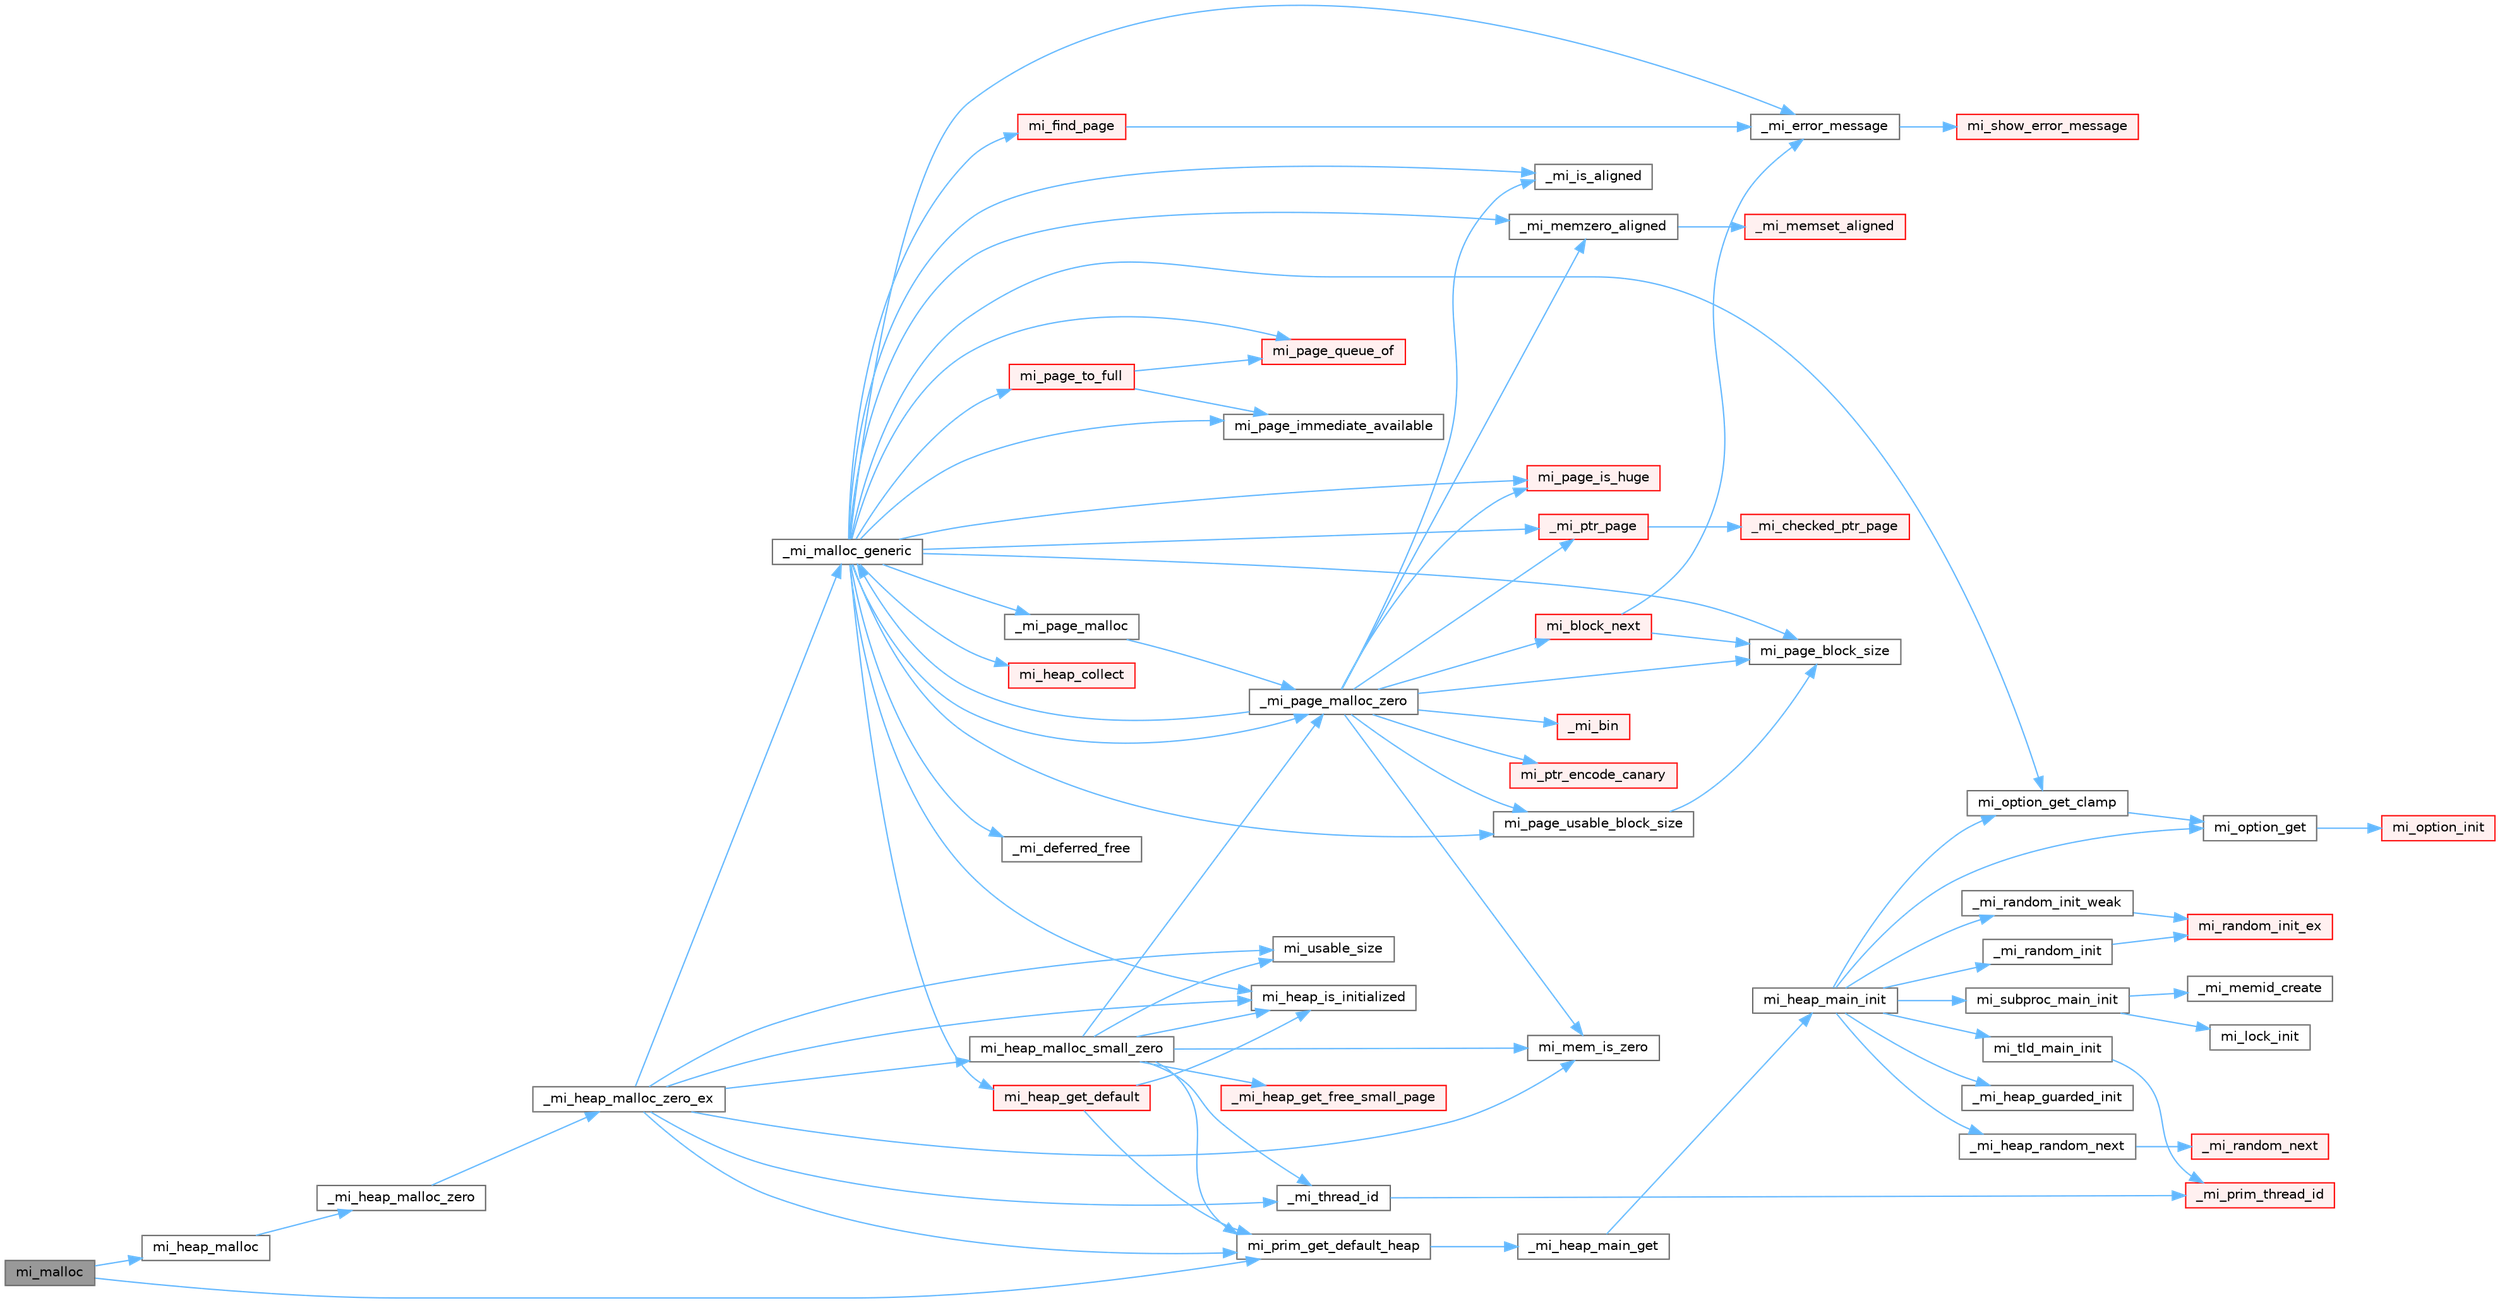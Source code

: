 digraph "mi_malloc"
{
 // LATEX_PDF_SIZE
  bgcolor="transparent";
  edge [fontname=Helvetica,fontsize=10,labelfontname=Helvetica,labelfontsize=10];
  node [fontname=Helvetica,fontsize=10,shape=box,height=0.2,width=0.4];
  rankdir="LR";
  Node1 [id="Node000001",label="mi_malloc",height=0.2,width=0.4,color="gray40", fillcolor="grey60", style="filled", fontcolor="black",tooltip=" "];
  Node1 -> Node2 [id="edge1_Node000001_Node000002",color="steelblue1",style="solid",tooltip=" "];
  Node2 [id="Node000002",label="mi_heap_malloc",height=0.2,width=0.4,color="grey40", fillcolor="white", style="filled",URL="$group__heap.html#gab374e206c7034e0d899fb934e4f4a863",tooltip=" "];
  Node2 -> Node3 [id="edge2_Node000002_Node000003",color="steelblue1",style="solid",tooltip=" "];
  Node3 [id="Node000003",label="_mi_heap_malloc_zero",height=0.2,width=0.4,color="grey40", fillcolor="white", style="filled",URL="$alloc_8c.html#a4f6dd9bc8d4e47e98566ee77883d703e",tooltip=" "];
  Node3 -> Node4 [id="edge3_Node000003_Node000004",color="steelblue1",style="solid",tooltip=" "];
  Node4 [id="Node000004",label="_mi_heap_malloc_zero_ex",height=0.2,width=0.4,color="grey40", fillcolor="white", style="filled",URL="$alloc_8c.html#a834d11c48c89145e6844b786afa5b7f1",tooltip=" "];
  Node4 -> Node5 [id="edge4_Node000004_Node000005",color="steelblue1",style="solid",tooltip=" "];
  Node5 [id="Node000005",label="_mi_malloc_generic",height=0.2,width=0.4,color="grey40", fillcolor="white", style="filled",URL="$page_8c.html#adcb79462f17b2e37218412f941269aa7",tooltip=" "];
  Node5 -> Node6 [id="edge5_Node000005_Node000006",color="steelblue1",style="solid",tooltip=" "];
  Node6 [id="Node000006",label="_mi_deferred_free",height=0.2,width=0.4,color="grey40", fillcolor="white", style="filled",URL="$_e_a_s_t_l_2packages_2mimalloc_2include_2mimalloc_2internal_8h.html#aede81c520000cbb08ad669e096c94d51",tooltip=" "];
  Node5 -> Node7 [id="edge6_Node000005_Node000007",color="steelblue1",style="solid",tooltip=" "];
  Node7 [id="Node000007",label="_mi_error_message",height=0.2,width=0.4,color="grey40", fillcolor="white", style="filled",URL="$options_8c.html#a2bebc073bcaac71658e57bb260c2e426",tooltip=" "];
  Node7 -> Node8 [id="edge7_Node000007_Node000008",color="steelblue1",style="solid",tooltip=" "];
  Node8 [id="Node000008",label="mi_show_error_message",height=0.2,width=0.4,color="red", fillcolor="#FFF0F0", style="filled",URL="$options_8c.html#a025f32c63014753e87fd7a579d2bb8aa",tooltip=" "];
  Node5 -> Node44 [id="edge8_Node000005_Node000044",color="steelblue1",style="solid",tooltip=" "];
  Node44 [id="Node000044",label="_mi_is_aligned",height=0.2,width=0.4,color="grey40", fillcolor="white", style="filled",URL="$_e_a_s_t_l_2packages_2mimalloc_2include_2mimalloc_2internal_8h.html#ad446ae4d82cbdbd78dfbe46fa2330555",tooltip=" "];
  Node5 -> Node45 [id="edge9_Node000005_Node000045",color="steelblue1",style="solid",tooltip=" "];
  Node45 [id="Node000045",label="_mi_memzero_aligned",height=0.2,width=0.4,color="grey40", fillcolor="white", style="filled",URL="$_e_a_s_t_l_2packages_2mimalloc_2include_2mimalloc_2internal_8h.html#aa1d3beee9d492fc175ac2584e50fd8ea",tooltip=" "];
  Node45 -> Node46 [id="edge10_Node000045_Node000046",color="steelblue1",style="solid",tooltip=" "];
  Node46 [id="Node000046",label="_mi_memset_aligned",height=0.2,width=0.4,color="red", fillcolor="#FFF0F0", style="filled",URL="$_e_a_s_t_l_2packages_2mimalloc_2include_2mimalloc_2internal_8h.html#a770dbf90c89e7e7761f2f99c0fc28115",tooltip=" "];
  Node5 -> Node48 [id="edge11_Node000005_Node000048",color="steelblue1",style="solid",tooltip=" "];
  Node48 [id="Node000048",label="_mi_page_malloc",height=0.2,width=0.4,color="grey40", fillcolor="white", style="filled",URL="$alloc_8c.html#a97c32575c2b27f4dc75af2429c45819d",tooltip=" "];
  Node48 -> Node49 [id="edge12_Node000048_Node000049",color="steelblue1",style="solid",tooltip=" "];
  Node49 [id="Node000049",label="_mi_page_malloc_zero",height=0.2,width=0.4,color="grey40", fillcolor="white", style="filled",URL="$alloc_8c.html#afd278f60e743bee5d9df559422f3455b",tooltip=" "];
  Node49 -> Node50 [id="edge13_Node000049_Node000050",color="steelblue1",style="solid",tooltip=" "];
  Node50 [id="Node000050",label="_mi_bin",height=0.2,width=0.4,color="red", fillcolor="#FFF0F0", style="filled",URL="$page-queue_8c.html#a0d92abe27db4a21968468b2fe73473d6",tooltip=" "];
  Node49 -> Node44 [id="edge14_Node000049_Node000044",color="steelblue1",style="solid",tooltip=" "];
  Node49 -> Node5 [id="edge15_Node000049_Node000005",color="steelblue1",style="solid",tooltip=" "];
  Node49 -> Node45 [id="edge16_Node000049_Node000045",color="steelblue1",style="solid",tooltip=" "];
  Node49 -> Node56 [id="edge17_Node000049_Node000056",color="steelblue1",style="solid",tooltip=" "];
  Node56 [id="Node000056",label="_mi_ptr_page",height=0.2,width=0.4,color="red", fillcolor="#FFF0F0", style="filled",URL="$_e_a_s_t_l_2packages_2mimalloc_2include_2mimalloc_2internal_8h.html#acd84a462a2045538d19ecc56e6cc29f6",tooltip=" "];
  Node56 -> Node57 [id="edge18_Node000056_Node000057",color="steelblue1",style="solid",tooltip=" "];
  Node57 [id="Node000057",label="_mi_checked_ptr_page",height=0.2,width=0.4,color="red", fillcolor="#FFF0F0", style="filled",URL="$_e_a_s_t_l_2packages_2mimalloc_2include_2mimalloc_2internal_8h.html#aae1cb48b790d504329cb8031a6a716ef",tooltip=" "];
  Node49 -> Node63 [id="edge19_Node000049_Node000063",color="steelblue1",style="solid",tooltip=" "];
  Node63 [id="Node000063",label="mi_block_next",height=0.2,width=0.4,color="red", fillcolor="#FFF0F0", style="filled",URL="$_e_a_s_t_l_2packages_2mimalloc_2include_2mimalloc_2internal_8h.html#aaa5daf3a8b3db89666b6861cbb1e2f96",tooltip=" "];
  Node63 -> Node7 [id="edge20_Node000063_Node000007",color="steelblue1",style="solid",tooltip=" "];
  Node63 -> Node71 [id="edge21_Node000063_Node000071",color="steelblue1",style="solid",tooltip=" "];
  Node71 [id="Node000071",label="mi_page_block_size",height=0.2,width=0.4,color="grey40", fillcolor="white", style="filled",URL="$_e_a_s_t_l_2packages_2mimalloc_2include_2mimalloc_2internal_8h.html#a6134893990c1f09da2b40092ceecc780",tooltip=" "];
  Node49 -> Node73 [id="edge22_Node000049_Node000073",color="steelblue1",style="solid",tooltip=" "];
  Node73 [id="Node000073",label="mi_mem_is_zero",height=0.2,width=0.4,color="grey40", fillcolor="white", style="filled",URL="$_e_a_s_t_l_2packages_2mimalloc_2include_2mimalloc_2internal_8h.html#a8391ae55dd6885bd38593f740fd349a4",tooltip=" "];
  Node49 -> Node71 [id="edge23_Node000049_Node000071",color="steelblue1",style="solid",tooltip=" "];
  Node49 -> Node74 [id="edge24_Node000049_Node000074",color="steelblue1",style="solid",tooltip=" "];
  Node74 [id="Node000074",label="mi_page_is_huge",height=0.2,width=0.4,color="red", fillcolor="#FFF0F0", style="filled",URL="$_e_a_s_t_l_2packages_2mimalloc_2include_2mimalloc_2internal_8h.html#aebe1b18846bd3fc16de5b52cd2250bec",tooltip=" "];
  Node49 -> Node77 [id="edge25_Node000049_Node000077",color="steelblue1",style="solid",tooltip=" "];
  Node77 [id="Node000077",label="mi_page_usable_block_size",height=0.2,width=0.4,color="grey40", fillcolor="white", style="filled",URL="$_e_a_s_t_l_2packages_2mimalloc_2include_2mimalloc_2internal_8h.html#a432abca03d059a7d40d8d39617afc8f7",tooltip=" "];
  Node77 -> Node71 [id="edge26_Node000077_Node000071",color="steelblue1",style="solid",tooltip=" "];
  Node49 -> Node78 [id="edge27_Node000049_Node000078",color="steelblue1",style="solid",tooltip=" "];
  Node78 [id="Node000078",label="mi_ptr_encode_canary",height=0.2,width=0.4,color="red", fillcolor="#FFF0F0", style="filled",URL="$_e_a_s_t_l_2packages_2mimalloc_2include_2mimalloc_2internal_8h.html#afc7cd0f28b20eddef19b40acd724a1cf",tooltip=" "];
  Node5 -> Node49 [id="edge28_Node000005_Node000049",color="steelblue1",style="solid",tooltip=" "];
  Node5 -> Node56 [id="edge29_Node000005_Node000056",color="steelblue1",style="solid",tooltip=" "];
  Node5 -> Node81 [id="edge30_Node000005_Node000081",color="steelblue1",style="solid",tooltip=" "];
  Node81 [id="Node000081",label="mi_find_page",height=0.2,width=0.4,color="red", fillcolor="#FFF0F0", style="filled",URL="$page_8c.html#aeaa06e36da1cb82dbf0f99e7742ecff8",tooltip=" "];
  Node81 -> Node7 [id="edge31_Node000081_Node000007",color="steelblue1",style="solid",tooltip=" "];
  Node5 -> Node393 [id="edge32_Node000005_Node000393",color="steelblue1",style="solid",tooltip=" "];
  Node393 [id="Node000393",label="mi_heap_collect",height=0.2,width=0.4,color="red", fillcolor="#FFF0F0", style="filled",URL="$group__heap.html#ga7922f7495cde30b1984d0e6072419298",tooltip="Release outstanding resources in a specific heap."];
  Node5 -> Node405 [id="edge33_Node000005_Node000405",color="steelblue1",style="solid",tooltip=" "];
  Node405 [id="Node000405",label="mi_heap_get_default",height=0.2,width=0.4,color="red", fillcolor="#FFF0F0", style="filled",URL="$group__heap.html#ga14c667a6e2c5d28762d8cb7d4e057909",tooltip=" "];
  Node405 -> Node395 [id="edge34_Node000405_Node000395",color="steelblue1",style="solid",tooltip=" "];
  Node395 [id="Node000395",label="mi_heap_is_initialized",height=0.2,width=0.4,color="grey40", fillcolor="white", style="filled",URL="$_e_a_s_t_l_2packages_2mimalloc_2include_2mimalloc_2internal_8h.html#a320c7d8a15c57974d3b105558a2a55e6",tooltip=" "];
  Node405 -> Node308 [id="edge35_Node000405_Node000308",color="steelblue1",style="solid",tooltip=" "];
  Node308 [id="Node000308",label="mi_prim_get_default_heap",height=0.2,width=0.4,color="grey40", fillcolor="white", style="filled",URL="$prim_8h.html#a986e62564728229db3ccecbd6e97fd98",tooltip=" "];
  Node308 -> Node309 [id="edge36_Node000308_Node000309",color="steelblue1",style="solid",tooltip=" "];
  Node309 [id="Node000309",label="_mi_heap_main_get",height=0.2,width=0.4,color="grey40", fillcolor="white", style="filled",URL="$_e_a_s_t_l_2packages_2mimalloc_2src_2init_8c.html#a1feeb4148fb048caf23361152895a55c",tooltip=" "];
  Node309 -> Node310 [id="edge37_Node000309_Node000310",color="steelblue1",style="solid",tooltip=" "];
  Node310 [id="Node000310",label="mi_heap_main_init",height=0.2,width=0.4,color="grey40", fillcolor="white", style="filled",URL="$_e_a_s_t_l_2packages_2mimalloc_2src_2init_8c.html#a5d8b12ae7942ecf3eb4e8ffd313a263a",tooltip=" "];
  Node310 -> Node311 [id="edge38_Node000310_Node000311",color="steelblue1",style="solid",tooltip=" "];
  Node311 [id="Node000311",label="_mi_heap_guarded_init",height=0.2,width=0.4,color="grey40", fillcolor="white", style="filled",URL="$_e_a_s_t_l_2packages_2mimalloc_2src_2init_8c.html#a70e3672a1e08dcb5e7e311d403693394",tooltip=" "];
  Node310 -> Node83 [id="edge39_Node000310_Node000083",color="steelblue1",style="solid",tooltip=" "];
  Node83 [id="Node000083",label="_mi_heap_random_next",height=0.2,width=0.4,color="grey40", fillcolor="white", style="filled",URL="$heap_8c.html#a68ddb5f2c595ea9d4e8d450342b4713c",tooltip=" "];
  Node83 -> Node84 [id="edge40_Node000083_Node000084",color="steelblue1",style="solid",tooltip=" "];
  Node84 [id="Node000084",label="_mi_random_next",height=0.2,width=0.4,color="red", fillcolor="#FFF0F0", style="filled",URL="$random_8c.html#ae7c0ab020aad85edd43240680cc4f76e",tooltip=" "];
  Node310 -> Node312 [id="edge41_Node000310_Node000312",color="steelblue1",style="solid",tooltip=" "];
  Node312 [id="Node000312",label="_mi_random_init",height=0.2,width=0.4,color="grey40", fillcolor="white", style="filled",URL="$random_8c.html#aca9dc8a900f1b727e326063778b2eee1",tooltip=" "];
  Node312 -> Node313 [id="edge42_Node000312_Node000313",color="steelblue1",style="solid",tooltip=" "];
  Node313 [id="Node000313",label="mi_random_init_ex",height=0.2,width=0.4,color="red", fillcolor="#FFF0F0", style="filled",URL="$random_8c.html#ab23662b29a587205a8f597fa5a2e1de6",tooltip=" "];
  Node310 -> Node321 [id="edge43_Node000310_Node000321",color="steelblue1",style="solid",tooltip=" "];
  Node321 [id="Node000321",label="_mi_random_init_weak",height=0.2,width=0.4,color="grey40", fillcolor="white", style="filled",URL="$random_8c.html#a6bfdbdbf180aa56ff5697e0f2e3ca49a",tooltip=" "];
  Node321 -> Node313 [id="edge44_Node000321_Node000313",color="steelblue1",style="solid",tooltip=" "];
  Node310 -> Node10 [id="edge45_Node000310_Node000010",color="steelblue1",style="solid",tooltip=" "];
  Node10 [id="Node000010",label="mi_option_get",height=0.2,width=0.4,color="grey40", fillcolor="white", style="filled",URL="$group__options.html#ga7e8af195cc81d3fa64ccf2662caa565a",tooltip=" "];
  Node10 -> Node11 [id="edge46_Node000010_Node000011",color="steelblue1",style="solid",tooltip=" "];
  Node11 [id="Node000011",label="mi_option_init",height=0.2,width=0.4,color="red", fillcolor="#FFF0F0", style="filled",URL="$options_8c.html#a61970c5b942f29a5dea8a39742421cfe",tooltip=" "];
  Node310 -> Node246 [id="edge47_Node000310_Node000246",color="steelblue1",style="solid",tooltip=" "];
  Node246 [id="Node000246",label="mi_option_get_clamp",height=0.2,width=0.4,color="grey40", fillcolor="white", style="filled",URL="$group__options.html#ga96ad9c406338bd314cfe878cfc9bf723",tooltip=" "];
  Node246 -> Node10 [id="edge48_Node000246_Node000010",color="steelblue1",style="solid",tooltip=" "];
  Node310 -> Node322 [id="edge49_Node000310_Node000322",color="steelblue1",style="solid",tooltip=" "];
  Node322 [id="Node000322",label="mi_subproc_main_init",height=0.2,width=0.4,color="grey40", fillcolor="white", style="filled",URL="$_e_a_s_t_l_2packages_2mimalloc_2src_2init_8c.html#a51b6f4fa5d8cbde3881bf41e2a9d7a73",tooltip=" "];
  Node322 -> Node227 [id="edge50_Node000322_Node000227",color="steelblue1",style="solid",tooltip=" "];
  Node227 [id="Node000227",label="_mi_memid_create",height=0.2,width=0.4,color="grey40", fillcolor="white", style="filled",URL="$_e_a_s_t_l_2packages_2mimalloc_2include_2mimalloc_2internal_8h.html#a666352100ead3b22c4cd8ac803b1b1f8",tooltip=" "];
  Node322 -> Node323 [id="edge51_Node000322_Node000323",color="steelblue1",style="solid",tooltip=" "];
  Node323 [id="Node000323",label="mi_lock_init",height=0.2,width=0.4,color="grey40", fillcolor="white", style="filled",URL="$_e_a_s_t_l_2packages_2mimalloc_2include_2mimalloc_2atomic_8h.html#a0aad6b1ce67a3a8f2c712d86cadc125e",tooltip=" "];
  Node310 -> Node324 [id="edge52_Node000310_Node000324",color="steelblue1",style="solid",tooltip=" "];
  Node324 [id="Node000324",label="mi_tld_main_init",height=0.2,width=0.4,color="grey40", fillcolor="white", style="filled",URL="$_e_a_s_t_l_2packages_2mimalloc_2src_2init_8c.html#a5b314759773d0dc745240cdf90e7f1b0",tooltip=" "];
  Node324 -> Node26 [id="edge53_Node000324_Node000026",color="steelblue1",style="solid",tooltip=" "];
  Node26 [id="Node000026",label="_mi_prim_thread_id",height=0.2,width=0.4,color="red", fillcolor="#FFF0F0", style="filled",URL="$prim_8h.html#a3875c92cbb791d0a7c69bc1fd2df6804",tooltip=" "];
  Node5 -> Node395 [id="edge54_Node000005_Node000395",color="steelblue1",style="solid",tooltip=" "];
  Node5 -> Node246 [id="edge55_Node000005_Node000246",color="steelblue1",style="solid",tooltip=" "];
  Node5 -> Node71 [id="edge56_Node000005_Node000071",color="steelblue1",style="solid",tooltip=" "];
  Node5 -> Node108 [id="edge57_Node000005_Node000108",color="steelblue1",style="solid",tooltip=" "];
  Node108 [id="Node000108",label="mi_page_immediate_available",height=0.2,width=0.4,color="grey40", fillcolor="white", style="filled",URL="$_e_a_s_t_l_2packages_2mimalloc_2include_2mimalloc_2internal_8h.html#a87596f606325115ec4f43046dfd3d64a",tooltip=" "];
  Node5 -> Node74 [id="edge58_Node000005_Node000074",color="steelblue1",style="solid",tooltip=" "];
  Node5 -> Node267 [id="edge59_Node000005_Node000267",color="steelblue1",style="solid",tooltip=" "];
  Node267 [id="Node000267",label="mi_page_queue_of",height=0.2,width=0.4,color="red", fillcolor="#FFF0F0", style="filled",URL="$page-queue_8c.html#a59942bb22e34833289b85a5c70d81f97",tooltip=" "];
  Node5 -> Node385 [id="edge60_Node000005_Node000385",color="steelblue1",style="solid",tooltip=" "];
  Node385 [id="Node000385",label="mi_page_to_full",height=0.2,width=0.4,color="red", fillcolor="#FFF0F0", style="filled",URL="$page_8c.html#afb25978212749e522404ee1f2dd1a6d4",tooltip=" "];
  Node385 -> Node108 [id="edge61_Node000385_Node000108",color="steelblue1",style="solid",tooltip=" "];
  Node385 -> Node267 [id="edge62_Node000385_Node000267",color="steelblue1",style="solid",tooltip=" "];
  Node5 -> Node77 [id="edge63_Node000005_Node000077",color="steelblue1",style="solid",tooltip=" "];
  Node4 -> Node25 [id="edge64_Node000004_Node000025",color="steelblue1",style="solid",tooltip=" "];
  Node25 [id="Node000025",label="_mi_thread_id",height=0.2,width=0.4,color="grey40", fillcolor="white", style="filled",URL="$_e_a_s_t_l_2packages_2mimalloc_2src_2init_8c.html#a43068a36d7dea6ccf1e3558a27e22993",tooltip=" "];
  Node25 -> Node26 [id="edge65_Node000025_Node000026",color="steelblue1",style="solid",tooltip=" "];
  Node4 -> Node395 [id="edge66_Node000004_Node000395",color="steelblue1",style="solid",tooltip=" "];
  Node4 -> Node452 [id="edge67_Node000004_Node000452",color="steelblue1",style="solid",tooltip=" "];
  Node452 [id="Node000452",label="mi_heap_malloc_small_zero",height=0.2,width=0.4,color="grey40", fillcolor="white", style="filled",URL="$alloc_8c.html#aab0e350e54f352e66a6e8e161ac1cfbb",tooltip=" "];
  Node452 -> Node453 [id="edge68_Node000452_Node000453",color="steelblue1",style="solid",tooltip=" "];
  Node453 [id="Node000453",label="_mi_heap_get_free_small_page",height=0.2,width=0.4,color="red", fillcolor="#FFF0F0", style="filled",URL="$_e_a_s_t_l_2packages_2mimalloc_2include_2mimalloc_2internal_8h.html#a5ab9d8fb17d6213eb9789008e8d69ac1",tooltip=" "];
  Node452 -> Node49 [id="edge69_Node000452_Node000049",color="steelblue1",style="solid",tooltip=" "];
  Node452 -> Node25 [id="edge70_Node000452_Node000025",color="steelblue1",style="solid",tooltip=" "];
  Node452 -> Node395 [id="edge71_Node000452_Node000395",color="steelblue1",style="solid",tooltip=" "];
  Node452 -> Node73 [id="edge72_Node000452_Node000073",color="steelblue1",style="solid",tooltip=" "];
  Node452 -> Node308 [id="edge73_Node000452_Node000308",color="steelblue1",style="solid",tooltip=" "];
  Node452 -> Node454 [id="edge74_Node000452_Node000454",color="steelblue1",style="solid",tooltip=" "];
  Node454 [id="Node000454",label="mi_usable_size",height=0.2,width=0.4,color="grey40", fillcolor="white", style="filled",URL="$group__extended.html#ga089c859d9eddc5f9b4bd946cd53cebee",tooltip=" "];
  Node4 -> Node73 [id="edge75_Node000004_Node000073",color="steelblue1",style="solid",tooltip=" "];
  Node4 -> Node308 [id="edge76_Node000004_Node000308",color="steelblue1",style="solid",tooltip=" "];
  Node4 -> Node454 [id="edge77_Node000004_Node000454",color="steelblue1",style="solid",tooltip=" "];
  Node1 -> Node308 [id="edge78_Node000001_Node000308",color="steelblue1",style="solid",tooltip=" "];
}
